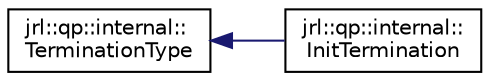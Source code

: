 digraph "Graphical Class Hierarchy"
{
 // LATEX_PDF_SIZE
  edge [fontname="Helvetica",fontsize="10",labelfontname="Helvetica",labelfontsize="10"];
  node [fontname="Helvetica",fontsize="10",shape=record];
  rankdir="LR";
  Node0 [label="jrl::qp::internal::\lTerminationType",height=0.2,width=0.4,color="black", fillcolor="white", style="filled",URL="$classjrl_1_1qp_1_1internal_1_1TerminationType.html",tooltip=" "];
  Node0 -> Node1 [dir="back",color="midnightblue",fontsize="10",style="solid",fontname="Helvetica"];
  Node1 [label="jrl::qp::internal::\lInitTermination",height=0.2,width=0.4,color="black", fillcolor="white", style="filled",URL="$classjrl_1_1qp_1_1internal_1_1InitTermination.html",tooltip=" "];
}
